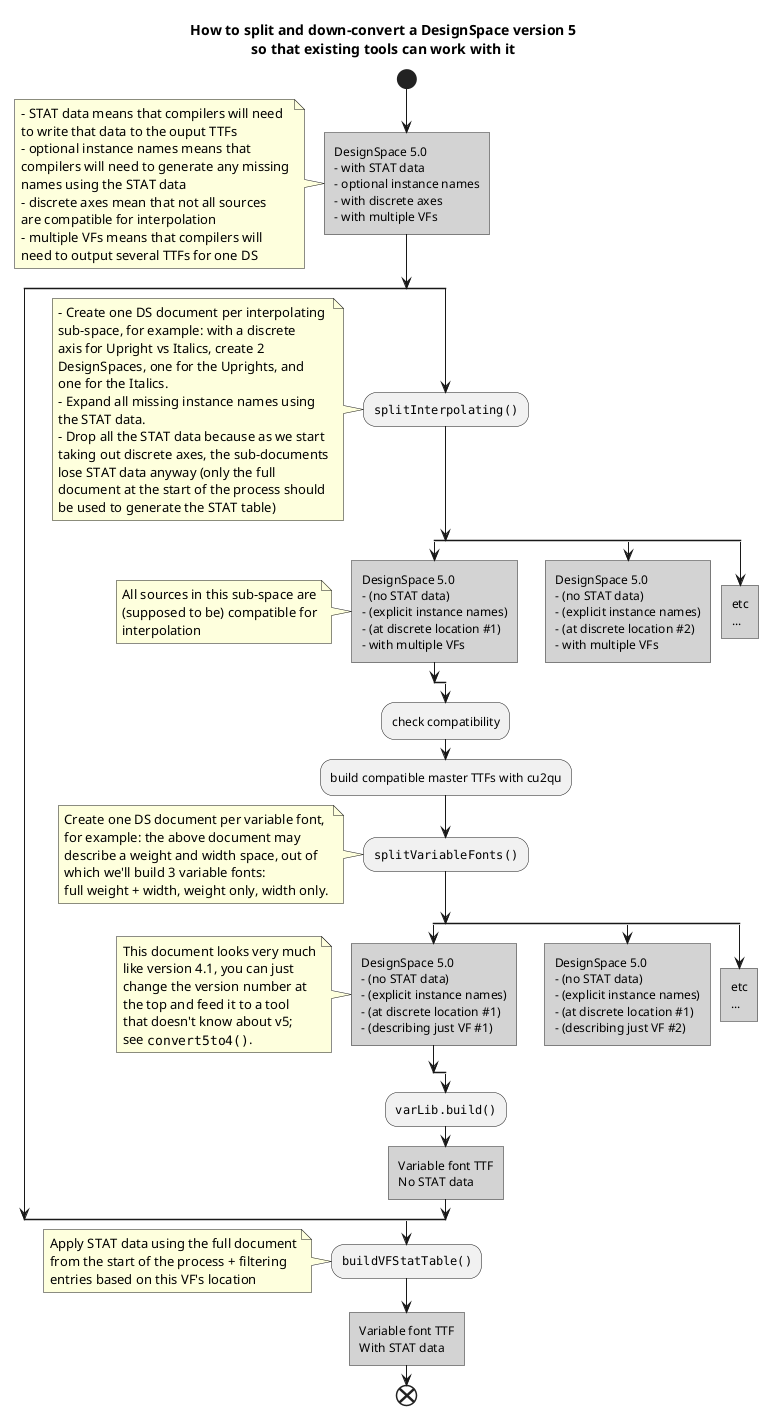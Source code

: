 @startuml v5_split_downconvert

title
How to split and down-convert a DesignSpace version 5
<size:14>so that existing tools can work with it
end title


start

#lightgrey:DesignSpace 5.0
- with STAT data
- optional instance names
- with discrete axes
- with multiple VFs]

note left
  - STAT data means that compilers will need
  to write that data to the ouput TTFs
  - optional instance names means that
  compilers will need to generate any missing
  names using the STAT data
  - discrete axes mean that not all sources
  are compatible for interpolation
  - multiple VFs means that compilers will
  need to output several TTFs for one DS
end note

split
split again

:""splitInterpolating()"";

note left
  - Create one DS document per interpolating
  sub-space, for example: with a discrete
  axis for Upright vs Italics, create 2
  DesignSpaces, one for the Uprights, and
  one for the Italics.
  - Expand all missing instance names using
  the STAT data.
  - Drop all the STAT data because as we start
  taking out discrete axes, the sub-documents
  lose STAT data anyway (only the full
  document at the start of the process should
  be used to generate the STAT table)
end note

split

  #lightgrey:DesignSpace 5.0
  - (no STAT data)
  - (explicit instance names)
  - (at discrete location #1)
  - with multiple VFs]

  note left
    All sources in this sub-space are
    (supposed to be) compatible for
    interpolation
  end note

split again

  #lightgrey:DesignSpace 5.0
  - (no STAT data)
  - (explicit instance names)
  - (at discrete location #2)
  - with multiple VFs]
  detach

split again

  #lightgrey:etc
  ...]
  detach

end split

:check compatibility;
:build compatible master TTFs with cu2qu;

:""splitVariableFonts()"";

note left
  Create one DS document per variable font,
  for example: the above document may
  describe a weight and width space, out of
  which we'll build 3 variable fonts:
  full weight + width, weight only, width only.
end note

split

  #lightgrey:DesignSpace 5.0
  - (no STAT data)
  - (explicit instance names)
  - (at discrete location #1)
  - (describing just VF #1)]

  note left
    This document looks very much
    like version 4.1, you can just
    change the version number at
    the top and feed it to a tool
    that doesn't know about v5;
    see ""convert5to4()"".
  end note

split again

  #lightgrey:DesignSpace 5.0
  - (no STAT data)
  - (explicit instance names)
  - (at discrete location #1)
  - (describing just VF #2)]
  detach

split again

  #lightgrey:etc
  ...]
  detach

end split

:""varLib.build()"";

#lightgrey:Variable font TTF
No STAT data]

end split

:""buildVFStatTable()"";

note left
Apply STAT data using the full document
from the start of the process + filtering
entries based on this VF's location
end note

#lightgrey:Variable font TTF
With STAT data]

end

@enduml

